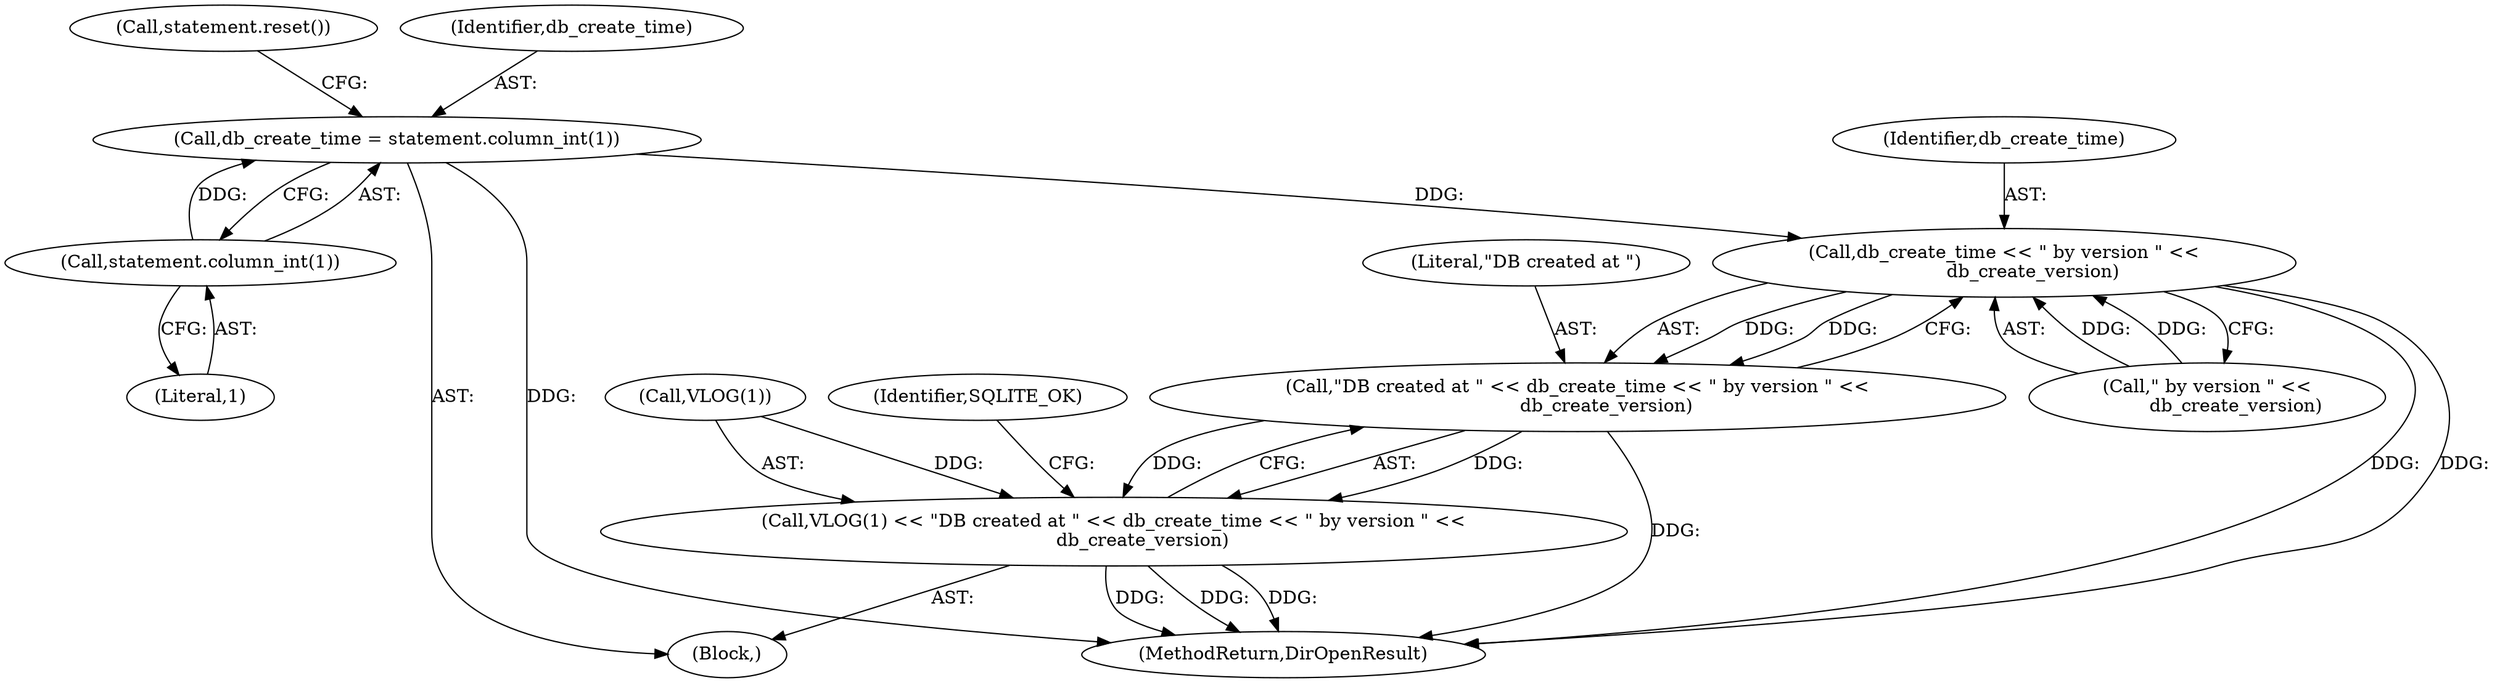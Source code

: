 digraph "0_Chrome_19190765882e272a6a2162c89acdb29110f7e3cf_20@API" {
"1000268" [label="(Call,db_create_time = statement.column_int(1))"];
"1000270" [label="(Call,statement.column_int(1))"];
"1000278" [label="(Call,db_create_time << \" by version \" <<\n          db_create_version)"];
"1000276" [label="(Call,\"DB created at \" << db_create_time << \" by version \" <<\n          db_create_version)"];
"1000273" [label="(Call,VLOG(1) << \"DB created at \" << db_create_time << \" by version \" <<\n          db_create_version)"];
"1000285" [label="(Identifier,SQLITE_OK)"];
"1000249" [label="(Block,)"];
"1000268" [label="(Call,db_create_time = statement.column_int(1))"];
"1000271" [label="(Literal,1)"];
"1000272" [label="(Call,statement.reset())"];
"1000269" [label="(Identifier,db_create_time)"];
"1000270" [label="(Call,statement.column_int(1))"];
"1000277" [label="(Literal,\"DB created at \")"];
"1000274" [label="(Call,VLOG(1))"];
"1000294" [label="(MethodReturn,DirOpenResult)"];
"1000279" [label="(Identifier,db_create_time)"];
"1000276" [label="(Call,\"DB created at \" << db_create_time << \" by version \" <<\n          db_create_version)"];
"1000273" [label="(Call,VLOG(1) << \"DB created at \" << db_create_time << \" by version \" <<\n          db_create_version)"];
"1000280" [label="(Call,\" by version \" <<\n          db_create_version)"];
"1000278" [label="(Call,db_create_time << \" by version \" <<\n          db_create_version)"];
"1000268" -> "1000249"  [label="AST: "];
"1000268" -> "1000270"  [label="CFG: "];
"1000269" -> "1000268"  [label="AST: "];
"1000270" -> "1000268"  [label="AST: "];
"1000272" -> "1000268"  [label="CFG: "];
"1000268" -> "1000294"  [label="DDG: "];
"1000270" -> "1000268"  [label="DDG: "];
"1000268" -> "1000278"  [label="DDG: "];
"1000270" -> "1000271"  [label="CFG: "];
"1000271" -> "1000270"  [label="AST: "];
"1000278" -> "1000276"  [label="AST: "];
"1000278" -> "1000280"  [label="CFG: "];
"1000279" -> "1000278"  [label="AST: "];
"1000280" -> "1000278"  [label="AST: "];
"1000276" -> "1000278"  [label="CFG: "];
"1000278" -> "1000294"  [label="DDG: "];
"1000278" -> "1000294"  [label="DDG: "];
"1000278" -> "1000276"  [label="DDG: "];
"1000278" -> "1000276"  [label="DDG: "];
"1000280" -> "1000278"  [label="DDG: "];
"1000280" -> "1000278"  [label="DDG: "];
"1000276" -> "1000273"  [label="AST: "];
"1000277" -> "1000276"  [label="AST: "];
"1000273" -> "1000276"  [label="CFG: "];
"1000276" -> "1000294"  [label="DDG: "];
"1000276" -> "1000273"  [label="DDG: "];
"1000276" -> "1000273"  [label="DDG: "];
"1000273" -> "1000249"  [label="AST: "];
"1000274" -> "1000273"  [label="AST: "];
"1000285" -> "1000273"  [label="CFG: "];
"1000273" -> "1000294"  [label="DDG: "];
"1000273" -> "1000294"  [label="DDG: "];
"1000273" -> "1000294"  [label="DDG: "];
"1000274" -> "1000273"  [label="DDG: "];
}
